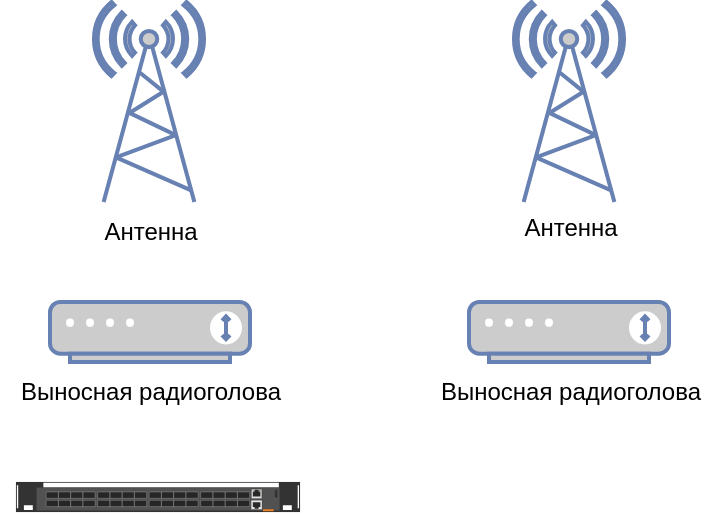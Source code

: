 <mxfile version="26.0.8">
  <diagram name="Страница — 1" id="AFWYC8pL8vRz5wajWs5p">
    <mxGraphModel dx="1002" dy="575" grid="1" gridSize="10" guides="1" tooltips="1" connect="1" arrows="1" fold="1" page="1" pageScale="1" pageWidth="827" pageHeight="1169" math="0" shadow="0">
      <root>
        <mxCell id="0" />
        <mxCell id="1" parent="0" />
        <mxCell id="COgj_MwEU35G99YMAbhu-1" value="" style="fontColor=#0066CC;verticalAlign=top;verticalLabelPosition=bottom;labelPosition=center;align=center;html=1;outlineConnect=0;fillColor=#CCCCCC;strokeColor=#6881B3;gradientColor=none;gradientDirection=north;strokeWidth=2;shape=mxgraph.networks.radio_tower;" vertex="1" parent="1">
          <mxGeometry x="320" y="100" width="55" height="100" as="geometry" />
        </mxCell>
        <mxCell id="COgj_MwEU35G99YMAbhu-2" value="" style="fontColor=#0066CC;verticalAlign=top;verticalLabelPosition=bottom;labelPosition=center;align=center;html=1;outlineConnect=0;fillColor=#CCCCCC;strokeColor=#6881B3;gradientColor=none;gradientDirection=north;strokeWidth=2;shape=mxgraph.networks.radio_tower;" vertex="1" parent="1">
          <mxGeometry x="110" y="100" width="55" height="100" as="geometry" />
        </mxCell>
        <mxCell id="COgj_MwEU35G99YMAbhu-3" value="Антенна" style="text;html=1;align=center;verticalAlign=middle;resizable=0;points=[];autosize=1;strokeColor=none;fillColor=none;" vertex="1" parent="1">
          <mxGeometry x="102.5" y="200" width="70" height="30" as="geometry" />
        </mxCell>
        <mxCell id="COgj_MwEU35G99YMAbhu-4" value="Антенна" style="text;html=1;align=center;verticalAlign=middle;resizable=0;points=[];autosize=1;strokeColor=none;fillColor=none;" vertex="1" parent="1">
          <mxGeometry x="312.5" y="198" width="70" height="30" as="geometry" />
        </mxCell>
        <mxCell id="COgj_MwEU35G99YMAbhu-5" value="" style="fontColor=#0066CC;verticalAlign=top;verticalLabelPosition=bottom;labelPosition=center;align=center;html=1;outlineConnect=0;fillColor=#CCCCCC;strokeColor=#6881B3;gradientColor=none;gradientDirection=north;strokeWidth=2;shape=mxgraph.networks.modem;" vertex="1" parent="1">
          <mxGeometry x="88" y="250" width="100" height="30" as="geometry" />
        </mxCell>
        <mxCell id="COgj_MwEU35G99YMAbhu-6" value="Выносная радиоголова" style="text;html=1;align=center;verticalAlign=middle;resizable=0;points=[];autosize=1;strokeColor=none;fillColor=none;" vertex="1" parent="1">
          <mxGeometry x="63" y="280" width="150" height="30" as="geometry" />
        </mxCell>
        <mxCell id="COgj_MwEU35G99YMAbhu-7" value="" style="fontColor=#0066CC;verticalAlign=top;verticalLabelPosition=bottom;labelPosition=center;align=center;html=1;outlineConnect=0;fillColor=#CCCCCC;strokeColor=#6881B3;gradientColor=none;gradientDirection=north;strokeWidth=2;shape=mxgraph.networks.modem;" vertex="1" parent="1">
          <mxGeometry x="297.5" y="250" width="100" height="30" as="geometry" />
        </mxCell>
        <mxCell id="COgj_MwEU35G99YMAbhu-8" value="Выносная радиоголова" style="text;html=1;align=center;verticalAlign=middle;resizable=0;points=[];autosize=1;strokeColor=none;fillColor=none;" vertex="1" parent="1">
          <mxGeometry x="272.5" y="280" width="150" height="30" as="geometry" />
        </mxCell>
        <mxCell id="COgj_MwEU35G99YMAbhu-9" value="" style="html=1;verticalLabelPosition=bottom;verticalAlign=top;outlineConnect=0;shadow=0;dashed=0;shape=mxgraph.rack.hpe_aruba.switches.jl627a_aruba_8325_32c_b2f_front;" vertex="1" parent="1">
          <mxGeometry x="71" y="340" width="142" height="15" as="geometry" />
        </mxCell>
      </root>
    </mxGraphModel>
  </diagram>
</mxfile>
